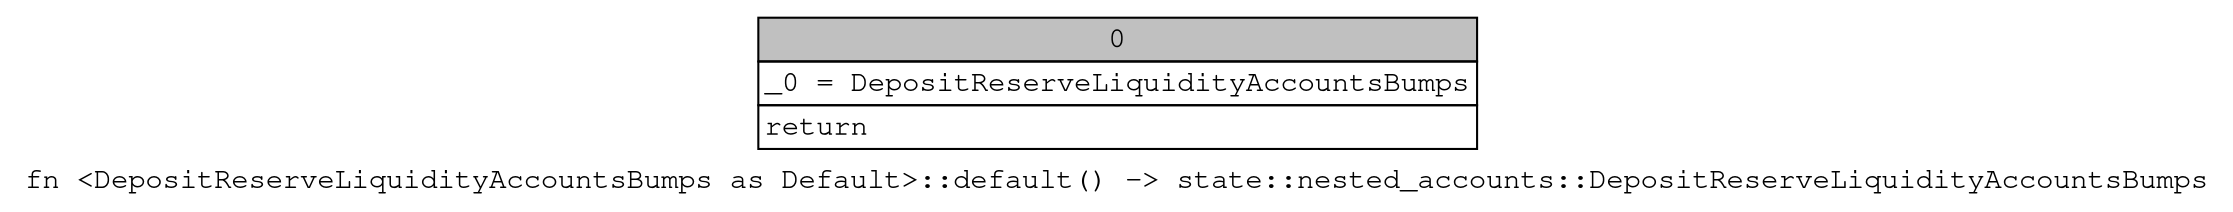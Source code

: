 digraph Mir_0_7401 {
    graph [fontname="Courier, monospace"];
    node [fontname="Courier, monospace"];
    edge [fontname="Courier, monospace"];
    label=<fn &lt;DepositReserveLiquidityAccountsBumps as Default&gt;::default() -&gt; state::nested_accounts::DepositReserveLiquidityAccountsBumps<br align="left"/>>;
    bb0__0_7401 [shape="none", label=<<table border="0" cellborder="1" cellspacing="0"><tr><td bgcolor="gray" align="center" colspan="1">0</td></tr><tr><td align="left" balign="left">_0 = DepositReserveLiquidityAccountsBumps<br/></td></tr><tr><td align="left">return</td></tr></table>>];
}
